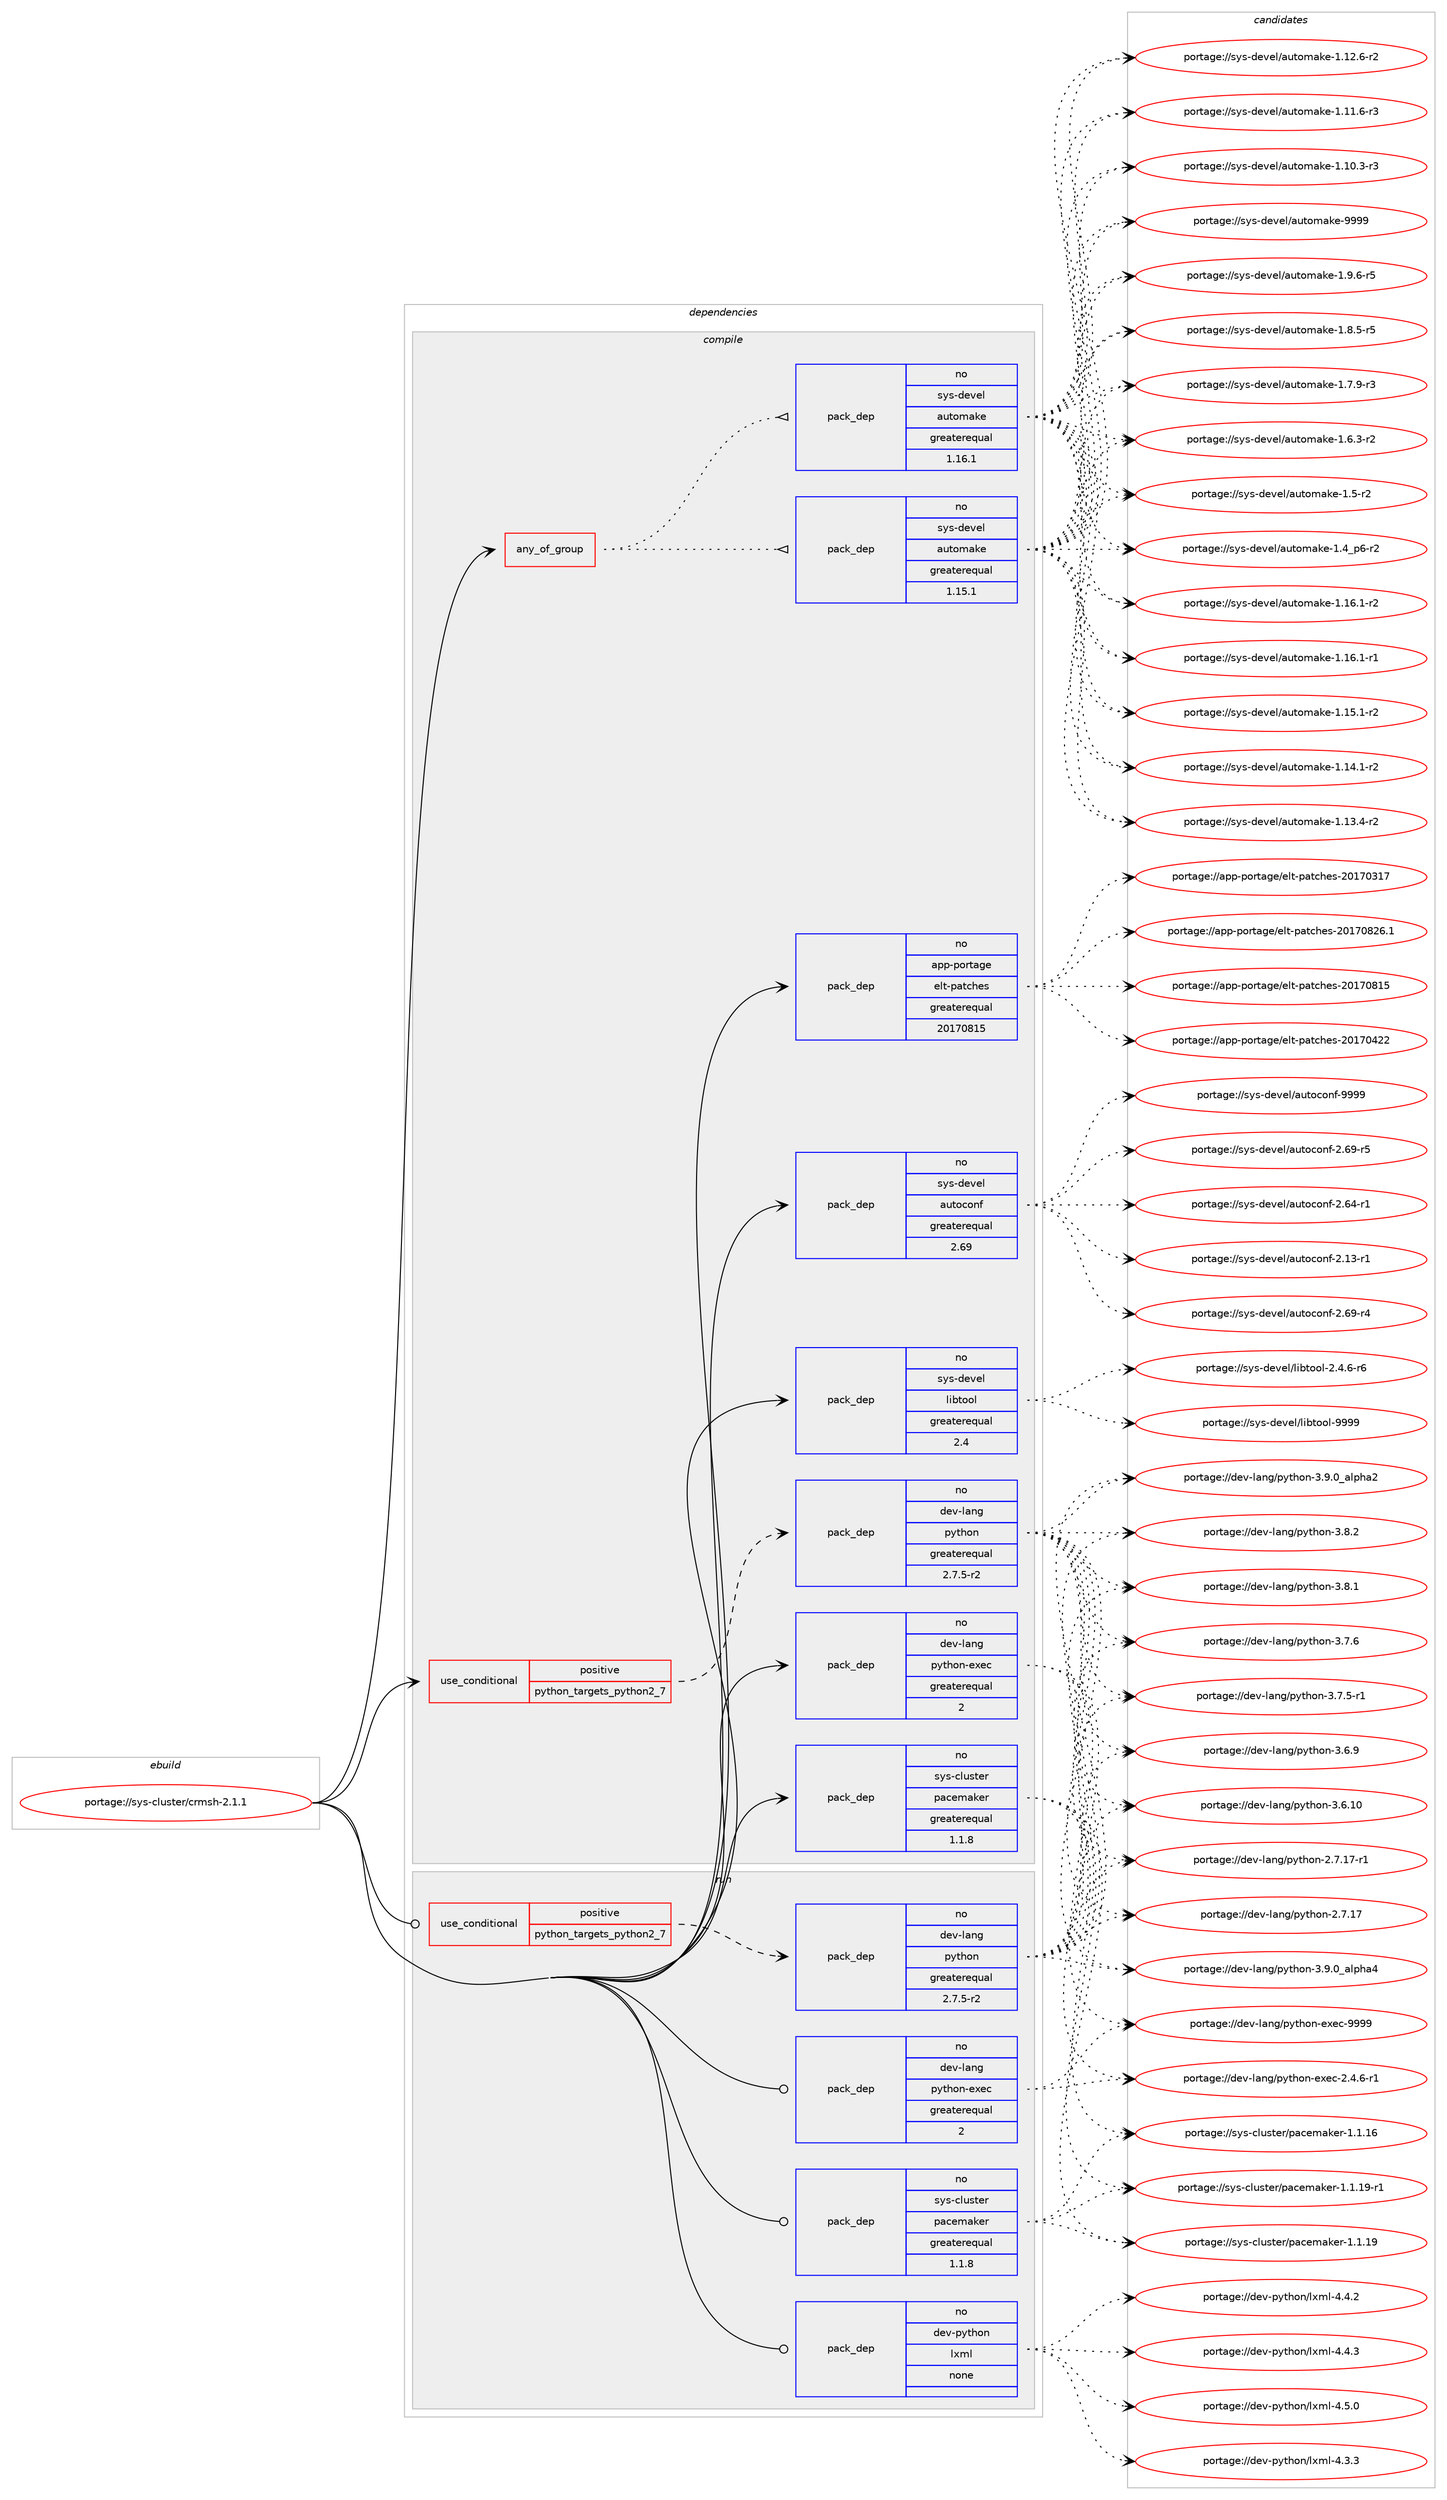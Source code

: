 digraph prolog {

# *************
# Graph options
# *************

newrank=true;
concentrate=true;
compound=true;
graph [rankdir=LR,fontname=Helvetica,fontsize=10,ranksep=1.5];#, ranksep=2.5, nodesep=0.2];
edge  [arrowhead=vee];
node  [fontname=Helvetica,fontsize=10];

# **********
# The ebuild
# **********

subgraph cluster_leftcol {
color=gray;
rank=same;
label=<<i>ebuild</i>>;
id [label="portage://sys-cluster/crmsh-2.1.1", color=red, width=4, href="../sys-cluster/crmsh-2.1.1.svg"];
}

# ****************
# The dependencies
# ****************

subgraph cluster_midcol {
color=gray;
label=<<i>dependencies</i>>;
subgraph cluster_compile {
fillcolor="#eeeeee";
style=filled;
label=<<i>compile</i>>;
subgraph any802 {
dependency33479 [label=<<TABLE BORDER="0" CELLBORDER="1" CELLSPACING="0" CELLPADDING="4"><TR><TD CELLPADDING="10">any_of_group</TD></TR></TABLE>>, shape=none, color=red];subgraph pack26140 {
dependency33480 [label=<<TABLE BORDER="0" CELLBORDER="1" CELLSPACING="0" CELLPADDING="4" WIDTH="220"><TR><TD ROWSPAN="6" CELLPADDING="30">pack_dep</TD></TR><TR><TD WIDTH="110">no</TD></TR><TR><TD>sys-devel</TD></TR><TR><TD>automake</TD></TR><TR><TD>greaterequal</TD></TR><TR><TD>1.16.1</TD></TR></TABLE>>, shape=none, color=blue];
}
dependency33479:e -> dependency33480:w [weight=20,style="dotted",arrowhead="oinv"];
subgraph pack26141 {
dependency33481 [label=<<TABLE BORDER="0" CELLBORDER="1" CELLSPACING="0" CELLPADDING="4" WIDTH="220"><TR><TD ROWSPAN="6" CELLPADDING="30">pack_dep</TD></TR><TR><TD WIDTH="110">no</TD></TR><TR><TD>sys-devel</TD></TR><TR><TD>automake</TD></TR><TR><TD>greaterequal</TD></TR><TR><TD>1.15.1</TD></TR></TABLE>>, shape=none, color=blue];
}
dependency33479:e -> dependency33481:w [weight=20,style="dotted",arrowhead="oinv"];
}
id:e -> dependency33479:w [weight=20,style="solid",arrowhead="vee"];
subgraph cond6508 {
dependency33482 [label=<<TABLE BORDER="0" CELLBORDER="1" CELLSPACING="0" CELLPADDING="4"><TR><TD ROWSPAN="3" CELLPADDING="10">use_conditional</TD></TR><TR><TD>positive</TD></TR><TR><TD>python_targets_python2_7</TD></TR></TABLE>>, shape=none, color=red];
subgraph pack26142 {
dependency33483 [label=<<TABLE BORDER="0" CELLBORDER="1" CELLSPACING="0" CELLPADDING="4" WIDTH="220"><TR><TD ROWSPAN="6" CELLPADDING="30">pack_dep</TD></TR><TR><TD WIDTH="110">no</TD></TR><TR><TD>dev-lang</TD></TR><TR><TD>python</TD></TR><TR><TD>greaterequal</TD></TR><TR><TD>2.7.5-r2</TD></TR></TABLE>>, shape=none, color=blue];
}
dependency33482:e -> dependency33483:w [weight=20,style="dashed",arrowhead="vee"];
}
id:e -> dependency33482:w [weight=20,style="solid",arrowhead="vee"];
subgraph pack26143 {
dependency33484 [label=<<TABLE BORDER="0" CELLBORDER="1" CELLSPACING="0" CELLPADDING="4" WIDTH="220"><TR><TD ROWSPAN="6" CELLPADDING="30">pack_dep</TD></TR><TR><TD WIDTH="110">no</TD></TR><TR><TD>app-portage</TD></TR><TR><TD>elt-patches</TD></TR><TR><TD>greaterequal</TD></TR><TR><TD>20170815</TD></TR></TABLE>>, shape=none, color=blue];
}
id:e -> dependency33484:w [weight=20,style="solid",arrowhead="vee"];
subgraph pack26144 {
dependency33485 [label=<<TABLE BORDER="0" CELLBORDER="1" CELLSPACING="0" CELLPADDING="4" WIDTH="220"><TR><TD ROWSPAN="6" CELLPADDING="30">pack_dep</TD></TR><TR><TD WIDTH="110">no</TD></TR><TR><TD>dev-lang</TD></TR><TR><TD>python-exec</TD></TR><TR><TD>greaterequal</TD></TR><TR><TD>2</TD></TR></TABLE>>, shape=none, color=blue];
}
id:e -> dependency33485:w [weight=20,style="solid",arrowhead="vee"];
subgraph pack26145 {
dependency33486 [label=<<TABLE BORDER="0" CELLBORDER="1" CELLSPACING="0" CELLPADDING="4" WIDTH="220"><TR><TD ROWSPAN="6" CELLPADDING="30">pack_dep</TD></TR><TR><TD WIDTH="110">no</TD></TR><TR><TD>sys-cluster</TD></TR><TR><TD>pacemaker</TD></TR><TR><TD>greaterequal</TD></TR><TR><TD>1.1.8</TD></TR></TABLE>>, shape=none, color=blue];
}
id:e -> dependency33486:w [weight=20,style="solid",arrowhead="vee"];
subgraph pack26146 {
dependency33487 [label=<<TABLE BORDER="0" CELLBORDER="1" CELLSPACING="0" CELLPADDING="4" WIDTH="220"><TR><TD ROWSPAN="6" CELLPADDING="30">pack_dep</TD></TR><TR><TD WIDTH="110">no</TD></TR><TR><TD>sys-devel</TD></TR><TR><TD>autoconf</TD></TR><TR><TD>greaterequal</TD></TR><TR><TD>2.69</TD></TR></TABLE>>, shape=none, color=blue];
}
id:e -> dependency33487:w [weight=20,style="solid",arrowhead="vee"];
subgraph pack26147 {
dependency33488 [label=<<TABLE BORDER="0" CELLBORDER="1" CELLSPACING="0" CELLPADDING="4" WIDTH="220"><TR><TD ROWSPAN="6" CELLPADDING="30">pack_dep</TD></TR><TR><TD WIDTH="110">no</TD></TR><TR><TD>sys-devel</TD></TR><TR><TD>libtool</TD></TR><TR><TD>greaterequal</TD></TR><TR><TD>2.4</TD></TR></TABLE>>, shape=none, color=blue];
}
id:e -> dependency33488:w [weight=20,style="solid",arrowhead="vee"];
}
subgraph cluster_compileandrun {
fillcolor="#eeeeee";
style=filled;
label=<<i>compile and run</i>>;
}
subgraph cluster_run {
fillcolor="#eeeeee";
style=filled;
label=<<i>run</i>>;
subgraph cond6509 {
dependency33489 [label=<<TABLE BORDER="0" CELLBORDER="1" CELLSPACING="0" CELLPADDING="4"><TR><TD ROWSPAN="3" CELLPADDING="10">use_conditional</TD></TR><TR><TD>positive</TD></TR><TR><TD>python_targets_python2_7</TD></TR></TABLE>>, shape=none, color=red];
subgraph pack26148 {
dependency33490 [label=<<TABLE BORDER="0" CELLBORDER="1" CELLSPACING="0" CELLPADDING="4" WIDTH="220"><TR><TD ROWSPAN="6" CELLPADDING="30">pack_dep</TD></TR><TR><TD WIDTH="110">no</TD></TR><TR><TD>dev-lang</TD></TR><TR><TD>python</TD></TR><TR><TD>greaterequal</TD></TR><TR><TD>2.7.5-r2</TD></TR></TABLE>>, shape=none, color=blue];
}
dependency33489:e -> dependency33490:w [weight=20,style="dashed",arrowhead="vee"];
}
id:e -> dependency33489:w [weight=20,style="solid",arrowhead="odot"];
subgraph pack26149 {
dependency33491 [label=<<TABLE BORDER="0" CELLBORDER="1" CELLSPACING="0" CELLPADDING="4" WIDTH="220"><TR><TD ROWSPAN="6" CELLPADDING="30">pack_dep</TD></TR><TR><TD WIDTH="110">no</TD></TR><TR><TD>dev-lang</TD></TR><TR><TD>python-exec</TD></TR><TR><TD>greaterequal</TD></TR><TR><TD>2</TD></TR></TABLE>>, shape=none, color=blue];
}
id:e -> dependency33491:w [weight=20,style="solid",arrowhead="odot"];
subgraph pack26150 {
dependency33492 [label=<<TABLE BORDER="0" CELLBORDER="1" CELLSPACING="0" CELLPADDING="4" WIDTH="220"><TR><TD ROWSPAN="6" CELLPADDING="30">pack_dep</TD></TR><TR><TD WIDTH="110">no</TD></TR><TR><TD>dev-python</TD></TR><TR><TD>lxml</TD></TR><TR><TD>none</TD></TR><TR><TD></TD></TR></TABLE>>, shape=none, color=blue];
}
id:e -> dependency33492:w [weight=20,style="solid",arrowhead="odot"];
subgraph pack26151 {
dependency33493 [label=<<TABLE BORDER="0" CELLBORDER="1" CELLSPACING="0" CELLPADDING="4" WIDTH="220"><TR><TD ROWSPAN="6" CELLPADDING="30">pack_dep</TD></TR><TR><TD WIDTH="110">no</TD></TR><TR><TD>sys-cluster</TD></TR><TR><TD>pacemaker</TD></TR><TR><TD>greaterequal</TD></TR><TR><TD>1.1.8</TD></TR></TABLE>>, shape=none, color=blue];
}
id:e -> dependency33493:w [weight=20,style="solid",arrowhead="odot"];
}
}

# **************
# The candidates
# **************

subgraph cluster_choices {
rank=same;
color=gray;
label=<<i>candidates</i>>;

subgraph choice26140 {
color=black;
nodesep=1;
choice115121115451001011181011084797117116111109971071014557575757 [label="portage://sys-devel/automake-9999", color=red, width=4,href="../sys-devel/automake-9999.svg"];
choice115121115451001011181011084797117116111109971071014549465746544511453 [label="portage://sys-devel/automake-1.9.6-r5", color=red, width=4,href="../sys-devel/automake-1.9.6-r5.svg"];
choice115121115451001011181011084797117116111109971071014549465646534511453 [label="portage://sys-devel/automake-1.8.5-r5", color=red, width=4,href="../sys-devel/automake-1.8.5-r5.svg"];
choice115121115451001011181011084797117116111109971071014549465546574511451 [label="portage://sys-devel/automake-1.7.9-r3", color=red, width=4,href="../sys-devel/automake-1.7.9-r3.svg"];
choice115121115451001011181011084797117116111109971071014549465446514511450 [label="portage://sys-devel/automake-1.6.3-r2", color=red, width=4,href="../sys-devel/automake-1.6.3-r2.svg"];
choice11512111545100101118101108479711711611110997107101454946534511450 [label="portage://sys-devel/automake-1.5-r2", color=red, width=4,href="../sys-devel/automake-1.5-r2.svg"];
choice115121115451001011181011084797117116111109971071014549465295112544511450 [label="portage://sys-devel/automake-1.4_p6-r2", color=red, width=4,href="../sys-devel/automake-1.4_p6-r2.svg"];
choice11512111545100101118101108479711711611110997107101454946495446494511450 [label="portage://sys-devel/automake-1.16.1-r2", color=red, width=4,href="../sys-devel/automake-1.16.1-r2.svg"];
choice11512111545100101118101108479711711611110997107101454946495446494511449 [label="portage://sys-devel/automake-1.16.1-r1", color=red, width=4,href="../sys-devel/automake-1.16.1-r1.svg"];
choice11512111545100101118101108479711711611110997107101454946495346494511450 [label="portage://sys-devel/automake-1.15.1-r2", color=red, width=4,href="../sys-devel/automake-1.15.1-r2.svg"];
choice11512111545100101118101108479711711611110997107101454946495246494511450 [label="portage://sys-devel/automake-1.14.1-r2", color=red, width=4,href="../sys-devel/automake-1.14.1-r2.svg"];
choice11512111545100101118101108479711711611110997107101454946495146524511450 [label="portage://sys-devel/automake-1.13.4-r2", color=red, width=4,href="../sys-devel/automake-1.13.4-r2.svg"];
choice11512111545100101118101108479711711611110997107101454946495046544511450 [label="portage://sys-devel/automake-1.12.6-r2", color=red, width=4,href="../sys-devel/automake-1.12.6-r2.svg"];
choice11512111545100101118101108479711711611110997107101454946494946544511451 [label="portage://sys-devel/automake-1.11.6-r3", color=red, width=4,href="../sys-devel/automake-1.11.6-r3.svg"];
choice11512111545100101118101108479711711611110997107101454946494846514511451 [label="portage://sys-devel/automake-1.10.3-r3", color=red, width=4,href="../sys-devel/automake-1.10.3-r3.svg"];
dependency33480:e -> choice115121115451001011181011084797117116111109971071014557575757:w [style=dotted,weight="100"];
dependency33480:e -> choice115121115451001011181011084797117116111109971071014549465746544511453:w [style=dotted,weight="100"];
dependency33480:e -> choice115121115451001011181011084797117116111109971071014549465646534511453:w [style=dotted,weight="100"];
dependency33480:e -> choice115121115451001011181011084797117116111109971071014549465546574511451:w [style=dotted,weight="100"];
dependency33480:e -> choice115121115451001011181011084797117116111109971071014549465446514511450:w [style=dotted,weight="100"];
dependency33480:e -> choice11512111545100101118101108479711711611110997107101454946534511450:w [style=dotted,weight="100"];
dependency33480:e -> choice115121115451001011181011084797117116111109971071014549465295112544511450:w [style=dotted,weight="100"];
dependency33480:e -> choice11512111545100101118101108479711711611110997107101454946495446494511450:w [style=dotted,weight="100"];
dependency33480:e -> choice11512111545100101118101108479711711611110997107101454946495446494511449:w [style=dotted,weight="100"];
dependency33480:e -> choice11512111545100101118101108479711711611110997107101454946495346494511450:w [style=dotted,weight="100"];
dependency33480:e -> choice11512111545100101118101108479711711611110997107101454946495246494511450:w [style=dotted,weight="100"];
dependency33480:e -> choice11512111545100101118101108479711711611110997107101454946495146524511450:w [style=dotted,weight="100"];
dependency33480:e -> choice11512111545100101118101108479711711611110997107101454946495046544511450:w [style=dotted,weight="100"];
dependency33480:e -> choice11512111545100101118101108479711711611110997107101454946494946544511451:w [style=dotted,weight="100"];
dependency33480:e -> choice11512111545100101118101108479711711611110997107101454946494846514511451:w [style=dotted,weight="100"];
}
subgraph choice26141 {
color=black;
nodesep=1;
choice115121115451001011181011084797117116111109971071014557575757 [label="portage://sys-devel/automake-9999", color=red, width=4,href="../sys-devel/automake-9999.svg"];
choice115121115451001011181011084797117116111109971071014549465746544511453 [label="portage://sys-devel/automake-1.9.6-r5", color=red, width=4,href="../sys-devel/automake-1.9.6-r5.svg"];
choice115121115451001011181011084797117116111109971071014549465646534511453 [label="portage://sys-devel/automake-1.8.5-r5", color=red, width=4,href="../sys-devel/automake-1.8.5-r5.svg"];
choice115121115451001011181011084797117116111109971071014549465546574511451 [label="portage://sys-devel/automake-1.7.9-r3", color=red, width=4,href="../sys-devel/automake-1.7.9-r3.svg"];
choice115121115451001011181011084797117116111109971071014549465446514511450 [label="portage://sys-devel/automake-1.6.3-r2", color=red, width=4,href="../sys-devel/automake-1.6.3-r2.svg"];
choice11512111545100101118101108479711711611110997107101454946534511450 [label="portage://sys-devel/automake-1.5-r2", color=red, width=4,href="../sys-devel/automake-1.5-r2.svg"];
choice115121115451001011181011084797117116111109971071014549465295112544511450 [label="portage://sys-devel/automake-1.4_p6-r2", color=red, width=4,href="../sys-devel/automake-1.4_p6-r2.svg"];
choice11512111545100101118101108479711711611110997107101454946495446494511450 [label="portage://sys-devel/automake-1.16.1-r2", color=red, width=4,href="../sys-devel/automake-1.16.1-r2.svg"];
choice11512111545100101118101108479711711611110997107101454946495446494511449 [label="portage://sys-devel/automake-1.16.1-r1", color=red, width=4,href="../sys-devel/automake-1.16.1-r1.svg"];
choice11512111545100101118101108479711711611110997107101454946495346494511450 [label="portage://sys-devel/automake-1.15.1-r2", color=red, width=4,href="../sys-devel/automake-1.15.1-r2.svg"];
choice11512111545100101118101108479711711611110997107101454946495246494511450 [label="portage://sys-devel/automake-1.14.1-r2", color=red, width=4,href="../sys-devel/automake-1.14.1-r2.svg"];
choice11512111545100101118101108479711711611110997107101454946495146524511450 [label="portage://sys-devel/automake-1.13.4-r2", color=red, width=4,href="../sys-devel/automake-1.13.4-r2.svg"];
choice11512111545100101118101108479711711611110997107101454946495046544511450 [label="portage://sys-devel/automake-1.12.6-r2", color=red, width=4,href="../sys-devel/automake-1.12.6-r2.svg"];
choice11512111545100101118101108479711711611110997107101454946494946544511451 [label="portage://sys-devel/automake-1.11.6-r3", color=red, width=4,href="../sys-devel/automake-1.11.6-r3.svg"];
choice11512111545100101118101108479711711611110997107101454946494846514511451 [label="portage://sys-devel/automake-1.10.3-r3", color=red, width=4,href="../sys-devel/automake-1.10.3-r3.svg"];
dependency33481:e -> choice115121115451001011181011084797117116111109971071014557575757:w [style=dotted,weight="100"];
dependency33481:e -> choice115121115451001011181011084797117116111109971071014549465746544511453:w [style=dotted,weight="100"];
dependency33481:e -> choice115121115451001011181011084797117116111109971071014549465646534511453:w [style=dotted,weight="100"];
dependency33481:e -> choice115121115451001011181011084797117116111109971071014549465546574511451:w [style=dotted,weight="100"];
dependency33481:e -> choice115121115451001011181011084797117116111109971071014549465446514511450:w [style=dotted,weight="100"];
dependency33481:e -> choice11512111545100101118101108479711711611110997107101454946534511450:w [style=dotted,weight="100"];
dependency33481:e -> choice115121115451001011181011084797117116111109971071014549465295112544511450:w [style=dotted,weight="100"];
dependency33481:e -> choice11512111545100101118101108479711711611110997107101454946495446494511450:w [style=dotted,weight="100"];
dependency33481:e -> choice11512111545100101118101108479711711611110997107101454946495446494511449:w [style=dotted,weight="100"];
dependency33481:e -> choice11512111545100101118101108479711711611110997107101454946495346494511450:w [style=dotted,weight="100"];
dependency33481:e -> choice11512111545100101118101108479711711611110997107101454946495246494511450:w [style=dotted,weight="100"];
dependency33481:e -> choice11512111545100101118101108479711711611110997107101454946495146524511450:w [style=dotted,weight="100"];
dependency33481:e -> choice11512111545100101118101108479711711611110997107101454946495046544511450:w [style=dotted,weight="100"];
dependency33481:e -> choice11512111545100101118101108479711711611110997107101454946494946544511451:w [style=dotted,weight="100"];
dependency33481:e -> choice11512111545100101118101108479711711611110997107101454946494846514511451:w [style=dotted,weight="100"];
}
subgraph choice26142 {
color=black;
nodesep=1;
choice10010111845108971101034711212111610411111045514657464895971081121049752 [label="portage://dev-lang/python-3.9.0_alpha4", color=red, width=4,href="../dev-lang/python-3.9.0_alpha4.svg"];
choice10010111845108971101034711212111610411111045514657464895971081121049750 [label="portage://dev-lang/python-3.9.0_alpha2", color=red, width=4,href="../dev-lang/python-3.9.0_alpha2.svg"];
choice100101118451089711010347112121116104111110455146564650 [label="portage://dev-lang/python-3.8.2", color=red, width=4,href="../dev-lang/python-3.8.2.svg"];
choice100101118451089711010347112121116104111110455146564649 [label="portage://dev-lang/python-3.8.1", color=red, width=4,href="../dev-lang/python-3.8.1.svg"];
choice100101118451089711010347112121116104111110455146554654 [label="portage://dev-lang/python-3.7.6", color=red, width=4,href="../dev-lang/python-3.7.6.svg"];
choice1001011184510897110103471121211161041111104551465546534511449 [label="portage://dev-lang/python-3.7.5-r1", color=red, width=4,href="../dev-lang/python-3.7.5-r1.svg"];
choice100101118451089711010347112121116104111110455146544657 [label="portage://dev-lang/python-3.6.9", color=red, width=4,href="../dev-lang/python-3.6.9.svg"];
choice10010111845108971101034711212111610411111045514654464948 [label="portage://dev-lang/python-3.6.10", color=red, width=4,href="../dev-lang/python-3.6.10.svg"];
choice100101118451089711010347112121116104111110455046554649554511449 [label="portage://dev-lang/python-2.7.17-r1", color=red, width=4,href="../dev-lang/python-2.7.17-r1.svg"];
choice10010111845108971101034711212111610411111045504655464955 [label="portage://dev-lang/python-2.7.17", color=red, width=4,href="../dev-lang/python-2.7.17.svg"];
dependency33483:e -> choice10010111845108971101034711212111610411111045514657464895971081121049752:w [style=dotted,weight="100"];
dependency33483:e -> choice10010111845108971101034711212111610411111045514657464895971081121049750:w [style=dotted,weight="100"];
dependency33483:e -> choice100101118451089711010347112121116104111110455146564650:w [style=dotted,weight="100"];
dependency33483:e -> choice100101118451089711010347112121116104111110455146564649:w [style=dotted,weight="100"];
dependency33483:e -> choice100101118451089711010347112121116104111110455146554654:w [style=dotted,weight="100"];
dependency33483:e -> choice1001011184510897110103471121211161041111104551465546534511449:w [style=dotted,weight="100"];
dependency33483:e -> choice100101118451089711010347112121116104111110455146544657:w [style=dotted,weight="100"];
dependency33483:e -> choice10010111845108971101034711212111610411111045514654464948:w [style=dotted,weight="100"];
dependency33483:e -> choice100101118451089711010347112121116104111110455046554649554511449:w [style=dotted,weight="100"];
dependency33483:e -> choice10010111845108971101034711212111610411111045504655464955:w [style=dotted,weight="100"];
}
subgraph choice26143 {
color=black;
nodesep=1;
choice971121124511211111411697103101471011081164511297116991041011154550484955485650544649 [label="portage://app-portage/elt-patches-20170826.1", color=red, width=4,href="../app-portage/elt-patches-20170826.1.svg"];
choice97112112451121111141169710310147101108116451129711699104101115455048495548564953 [label="portage://app-portage/elt-patches-20170815", color=red, width=4,href="../app-portage/elt-patches-20170815.svg"];
choice97112112451121111141169710310147101108116451129711699104101115455048495548525050 [label="portage://app-portage/elt-patches-20170422", color=red, width=4,href="../app-portage/elt-patches-20170422.svg"];
choice97112112451121111141169710310147101108116451129711699104101115455048495548514955 [label="portage://app-portage/elt-patches-20170317", color=red, width=4,href="../app-portage/elt-patches-20170317.svg"];
dependency33484:e -> choice971121124511211111411697103101471011081164511297116991041011154550484955485650544649:w [style=dotted,weight="100"];
dependency33484:e -> choice97112112451121111141169710310147101108116451129711699104101115455048495548564953:w [style=dotted,weight="100"];
dependency33484:e -> choice97112112451121111141169710310147101108116451129711699104101115455048495548525050:w [style=dotted,weight="100"];
dependency33484:e -> choice97112112451121111141169710310147101108116451129711699104101115455048495548514955:w [style=dotted,weight="100"];
}
subgraph choice26144 {
color=black;
nodesep=1;
choice10010111845108971101034711212111610411111045101120101994557575757 [label="portage://dev-lang/python-exec-9999", color=red, width=4,href="../dev-lang/python-exec-9999.svg"];
choice10010111845108971101034711212111610411111045101120101994550465246544511449 [label="portage://dev-lang/python-exec-2.4.6-r1", color=red, width=4,href="../dev-lang/python-exec-2.4.6-r1.svg"];
dependency33485:e -> choice10010111845108971101034711212111610411111045101120101994557575757:w [style=dotted,weight="100"];
dependency33485:e -> choice10010111845108971101034711212111610411111045101120101994550465246544511449:w [style=dotted,weight="100"];
}
subgraph choice26145 {
color=black;
nodesep=1;
choice115121115459910811711511610111447112979910110997107101114454946494649574511449 [label="portage://sys-cluster/pacemaker-1.1.19-r1", color=red, width=4,href="../sys-cluster/pacemaker-1.1.19-r1.svg"];
choice11512111545991081171151161011144711297991011099710710111445494649464957 [label="portage://sys-cluster/pacemaker-1.1.19", color=red, width=4,href="../sys-cluster/pacemaker-1.1.19.svg"];
choice11512111545991081171151161011144711297991011099710710111445494649464954 [label="portage://sys-cluster/pacemaker-1.1.16", color=red, width=4,href="../sys-cluster/pacemaker-1.1.16.svg"];
dependency33486:e -> choice115121115459910811711511610111447112979910110997107101114454946494649574511449:w [style=dotted,weight="100"];
dependency33486:e -> choice11512111545991081171151161011144711297991011099710710111445494649464957:w [style=dotted,weight="100"];
dependency33486:e -> choice11512111545991081171151161011144711297991011099710710111445494649464954:w [style=dotted,weight="100"];
}
subgraph choice26146 {
color=black;
nodesep=1;
choice115121115451001011181011084797117116111991111101024557575757 [label="portage://sys-devel/autoconf-9999", color=red, width=4,href="../sys-devel/autoconf-9999.svg"];
choice1151211154510010111810110847971171161119911111010245504654574511453 [label="portage://sys-devel/autoconf-2.69-r5", color=red, width=4,href="../sys-devel/autoconf-2.69-r5.svg"];
choice1151211154510010111810110847971171161119911111010245504654574511452 [label="portage://sys-devel/autoconf-2.69-r4", color=red, width=4,href="../sys-devel/autoconf-2.69-r4.svg"];
choice1151211154510010111810110847971171161119911111010245504654524511449 [label="portage://sys-devel/autoconf-2.64-r1", color=red, width=4,href="../sys-devel/autoconf-2.64-r1.svg"];
choice1151211154510010111810110847971171161119911111010245504649514511449 [label="portage://sys-devel/autoconf-2.13-r1", color=red, width=4,href="../sys-devel/autoconf-2.13-r1.svg"];
dependency33487:e -> choice115121115451001011181011084797117116111991111101024557575757:w [style=dotted,weight="100"];
dependency33487:e -> choice1151211154510010111810110847971171161119911111010245504654574511453:w [style=dotted,weight="100"];
dependency33487:e -> choice1151211154510010111810110847971171161119911111010245504654574511452:w [style=dotted,weight="100"];
dependency33487:e -> choice1151211154510010111810110847971171161119911111010245504654524511449:w [style=dotted,weight="100"];
dependency33487:e -> choice1151211154510010111810110847971171161119911111010245504649514511449:w [style=dotted,weight="100"];
}
subgraph choice26147 {
color=black;
nodesep=1;
choice1151211154510010111810110847108105981161111111084557575757 [label="portage://sys-devel/libtool-9999", color=red, width=4,href="../sys-devel/libtool-9999.svg"];
choice1151211154510010111810110847108105981161111111084550465246544511454 [label="portage://sys-devel/libtool-2.4.6-r6", color=red, width=4,href="../sys-devel/libtool-2.4.6-r6.svg"];
dependency33488:e -> choice1151211154510010111810110847108105981161111111084557575757:w [style=dotted,weight="100"];
dependency33488:e -> choice1151211154510010111810110847108105981161111111084550465246544511454:w [style=dotted,weight="100"];
}
subgraph choice26148 {
color=black;
nodesep=1;
choice10010111845108971101034711212111610411111045514657464895971081121049752 [label="portage://dev-lang/python-3.9.0_alpha4", color=red, width=4,href="../dev-lang/python-3.9.0_alpha4.svg"];
choice10010111845108971101034711212111610411111045514657464895971081121049750 [label="portage://dev-lang/python-3.9.0_alpha2", color=red, width=4,href="../dev-lang/python-3.9.0_alpha2.svg"];
choice100101118451089711010347112121116104111110455146564650 [label="portage://dev-lang/python-3.8.2", color=red, width=4,href="../dev-lang/python-3.8.2.svg"];
choice100101118451089711010347112121116104111110455146564649 [label="portage://dev-lang/python-3.8.1", color=red, width=4,href="../dev-lang/python-3.8.1.svg"];
choice100101118451089711010347112121116104111110455146554654 [label="portage://dev-lang/python-3.7.6", color=red, width=4,href="../dev-lang/python-3.7.6.svg"];
choice1001011184510897110103471121211161041111104551465546534511449 [label="portage://dev-lang/python-3.7.5-r1", color=red, width=4,href="../dev-lang/python-3.7.5-r1.svg"];
choice100101118451089711010347112121116104111110455146544657 [label="portage://dev-lang/python-3.6.9", color=red, width=4,href="../dev-lang/python-3.6.9.svg"];
choice10010111845108971101034711212111610411111045514654464948 [label="portage://dev-lang/python-3.6.10", color=red, width=4,href="../dev-lang/python-3.6.10.svg"];
choice100101118451089711010347112121116104111110455046554649554511449 [label="portage://dev-lang/python-2.7.17-r1", color=red, width=4,href="../dev-lang/python-2.7.17-r1.svg"];
choice10010111845108971101034711212111610411111045504655464955 [label="portage://dev-lang/python-2.7.17", color=red, width=4,href="../dev-lang/python-2.7.17.svg"];
dependency33490:e -> choice10010111845108971101034711212111610411111045514657464895971081121049752:w [style=dotted,weight="100"];
dependency33490:e -> choice10010111845108971101034711212111610411111045514657464895971081121049750:w [style=dotted,weight="100"];
dependency33490:e -> choice100101118451089711010347112121116104111110455146564650:w [style=dotted,weight="100"];
dependency33490:e -> choice100101118451089711010347112121116104111110455146564649:w [style=dotted,weight="100"];
dependency33490:e -> choice100101118451089711010347112121116104111110455146554654:w [style=dotted,weight="100"];
dependency33490:e -> choice1001011184510897110103471121211161041111104551465546534511449:w [style=dotted,weight="100"];
dependency33490:e -> choice100101118451089711010347112121116104111110455146544657:w [style=dotted,weight="100"];
dependency33490:e -> choice10010111845108971101034711212111610411111045514654464948:w [style=dotted,weight="100"];
dependency33490:e -> choice100101118451089711010347112121116104111110455046554649554511449:w [style=dotted,weight="100"];
dependency33490:e -> choice10010111845108971101034711212111610411111045504655464955:w [style=dotted,weight="100"];
}
subgraph choice26149 {
color=black;
nodesep=1;
choice10010111845108971101034711212111610411111045101120101994557575757 [label="portage://dev-lang/python-exec-9999", color=red, width=4,href="../dev-lang/python-exec-9999.svg"];
choice10010111845108971101034711212111610411111045101120101994550465246544511449 [label="portage://dev-lang/python-exec-2.4.6-r1", color=red, width=4,href="../dev-lang/python-exec-2.4.6-r1.svg"];
dependency33491:e -> choice10010111845108971101034711212111610411111045101120101994557575757:w [style=dotted,weight="100"];
dependency33491:e -> choice10010111845108971101034711212111610411111045101120101994550465246544511449:w [style=dotted,weight="100"];
}
subgraph choice26150 {
color=black;
nodesep=1;
choice1001011184511212111610411111047108120109108455246534648 [label="portage://dev-python/lxml-4.5.0", color=red, width=4,href="../dev-python/lxml-4.5.0.svg"];
choice1001011184511212111610411111047108120109108455246524651 [label="portage://dev-python/lxml-4.4.3", color=red, width=4,href="../dev-python/lxml-4.4.3.svg"];
choice1001011184511212111610411111047108120109108455246524650 [label="portage://dev-python/lxml-4.4.2", color=red, width=4,href="../dev-python/lxml-4.4.2.svg"];
choice1001011184511212111610411111047108120109108455246514651 [label="portage://dev-python/lxml-4.3.3", color=red, width=4,href="../dev-python/lxml-4.3.3.svg"];
dependency33492:e -> choice1001011184511212111610411111047108120109108455246534648:w [style=dotted,weight="100"];
dependency33492:e -> choice1001011184511212111610411111047108120109108455246524651:w [style=dotted,weight="100"];
dependency33492:e -> choice1001011184511212111610411111047108120109108455246524650:w [style=dotted,weight="100"];
dependency33492:e -> choice1001011184511212111610411111047108120109108455246514651:w [style=dotted,weight="100"];
}
subgraph choice26151 {
color=black;
nodesep=1;
choice115121115459910811711511610111447112979910110997107101114454946494649574511449 [label="portage://sys-cluster/pacemaker-1.1.19-r1", color=red, width=4,href="../sys-cluster/pacemaker-1.1.19-r1.svg"];
choice11512111545991081171151161011144711297991011099710710111445494649464957 [label="portage://sys-cluster/pacemaker-1.1.19", color=red, width=4,href="../sys-cluster/pacemaker-1.1.19.svg"];
choice11512111545991081171151161011144711297991011099710710111445494649464954 [label="portage://sys-cluster/pacemaker-1.1.16", color=red, width=4,href="../sys-cluster/pacemaker-1.1.16.svg"];
dependency33493:e -> choice115121115459910811711511610111447112979910110997107101114454946494649574511449:w [style=dotted,weight="100"];
dependency33493:e -> choice11512111545991081171151161011144711297991011099710710111445494649464957:w [style=dotted,weight="100"];
dependency33493:e -> choice11512111545991081171151161011144711297991011099710710111445494649464954:w [style=dotted,weight="100"];
}
}

}
